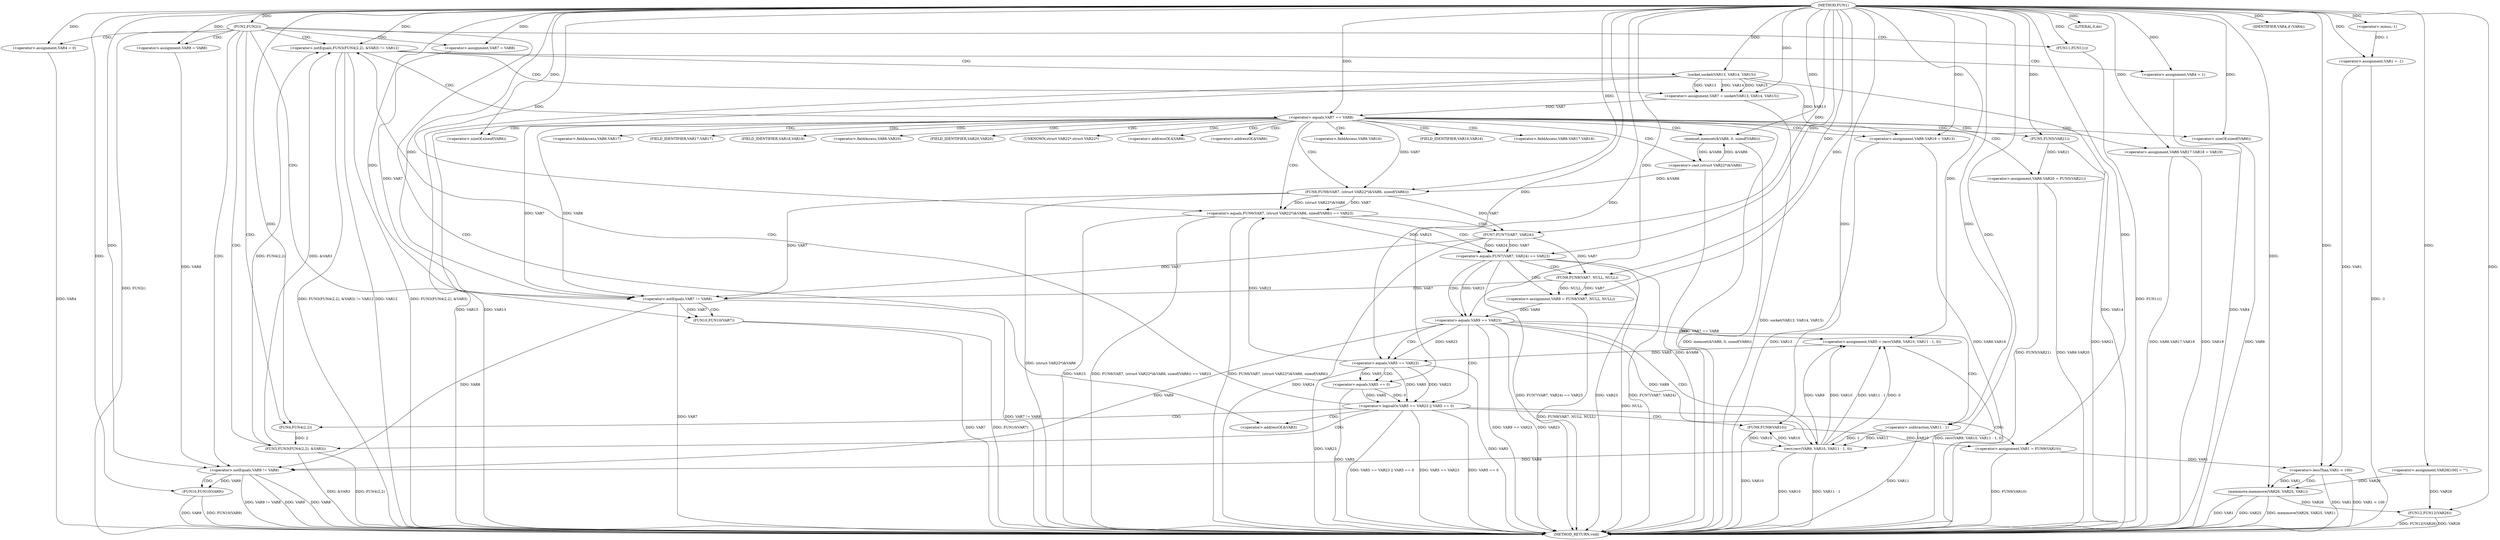 digraph FUN1 {  
"1000100" [label = "(METHOD,FUN1)" ]
"1000271" [label = "(METHOD_RETURN,void)" ]
"1000103" [label = "(<operator>.assignment,VAR1 = -1)" ]
"1000105" [label = "(<operator>.minus,-1)" ]
"1000108" [label = "(FUN2,FUN2())" ]
"1000113" [label = "(<operator>.assignment,VAR4 = 0)" ]
"1000119" [label = "(<operator>.assignment,VAR7 = VAR8)" ]
"1000123" [label = "(<operator>.assignment,VAR9 = VAR8)" ]
"1000130" [label = "(<operator>.notEquals,FUN3(FUN4(2,2), &VAR3) != VAR12)" ]
"1000131" [label = "(FUN3,FUN3(FUN4(2,2), &VAR3))" ]
"1000132" [label = "(FUN4,FUN4(2,2))" ]
"1000140" [label = "(<operator>.assignment,VAR4 = 1)" ]
"1000143" [label = "(<operator>.assignment,VAR7 = socket(VAR13, VAR14, VAR15))" ]
"1000145" [label = "(socket,socket(VAR13, VAR14, VAR15))" ]
"1000150" [label = "(<operator>.equals,VAR7 == VAR8)" ]
"1000155" [label = "(memset,memset(&VAR6, 0, sizeof(VAR6)))" ]
"1000159" [label = "(<operator>.sizeOf,sizeof(VAR6))" ]
"1000161" [label = "(<operator>.assignment,VAR6.VAR16 = VAR13)" ]
"1000166" [label = "(<operator>.assignment,VAR6.VAR17.VAR18 = VAR19)" ]
"1000173" [label = "(<operator>.assignment,VAR6.VAR20 = FUN5(VAR21))" ]
"1000177" [label = "(FUN5,FUN5(VAR21))" ]
"1000180" [label = "(<operator>.equals,FUN6(VAR7, (struct VAR22*)&VAR6, sizeof(VAR6)) == VAR23)" ]
"1000181" [label = "(FUN6,FUN6(VAR7, (struct VAR22*)&VAR6, sizeof(VAR6)))" ]
"1000183" [label = "(<operator>.cast,(struct VAR22*)&VAR6)" ]
"1000187" [label = "(<operator>.sizeOf,sizeof(VAR6))" ]
"1000193" [label = "(<operator>.equals,FUN7(VAR7, VAR24) == VAR23)" ]
"1000194" [label = "(FUN7,FUN7(VAR7, VAR24))" ]
"1000200" [label = "(<operator>.assignment,VAR9 = FUN8(VAR7, NULL, NULL))" ]
"1000202" [label = "(FUN8,FUN8(VAR7, NULL, NULL))" ]
"1000207" [label = "(<operator>.equals,VAR9 == VAR23)" ]
"1000212" [label = "(<operator>.assignment,VAR5 = recv(VAR9, VAR10, VAR11 - 1, 0))" ]
"1000214" [label = "(recv,recv(VAR9, VAR10, VAR11 - 1, 0))" ]
"1000217" [label = "(<operator>.subtraction,VAR11 - 1)" ]
"1000222" [label = "(<operator>.logicalOr,VAR5 == VAR23 || VAR5 == 0)" ]
"1000223" [label = "(<operator>.equals,VAR5 == VAR23)" ]
"1000226" [label = "(<operator>.equals,VAR5 == 0)" ]
"1000231" [label = "(<operator>.assignment,VAR1 = FUN9(VAR10))" ]
"1000233" [label = "(FUN9,FUN9(VAR10))" ]
"1000235" [label = "(LITERAL,0,do)" ]
"1000237" [label = "(<operator>.notEquals,VAR7 != VAR8)" ]
"1000241" [label = "(FUN10,FUN10(VAR7))" ]
"1000244" [label = "(<operator>.notEquals,VAR9 != VAR8)" ]
"1000248" [label = "(FUN10,FUN10(VAR9))" ]
"1000251" [label = "(IDENTIFIER,VAR4,if (VAR4))" ]
"1000253" [label = "(FUN11,FUN11())" ]
"1000257" [label = "(<operator>.assignment,VAR26[100] = \"\")" ]
"1000261" [label = "(<operator>.lessThan,VAR1 < 100)" ]
"1000265" [label = "(memmove,memmove(VAR26, VAR25, VAR1))" ]
"1000269" [label = "(FUN12,FUN12(VAR26))" ]
"1000135" [label = "(<operator>.addressOf,&VAR3)" ]
"1000156" [label = "(<operator>.addressOf,&VAR6)" ]
"1000162" [label = "(<operator>.fieldAccess,VAR6.VAR16)" ]
"1000164" [label = "(FIELD_IDENTIFIER,VAR16,VAR16)" ]
"1000167" [label = "(<operator>.fieldAccess,VAR6.VAR17.VAR18)" ]
"1000168" [label = "(<operator>.fieldAccess,VAR6.VAR17)" ]
"1000170" [label = "(FIELD_IDENTIFIER,VAR17,VAR17)" ]
"1000171" [label = "(FIELD_IDENTIFIER,VAR18,VAR18)" ]
"1000174" [label = "(<operator>.fieldAccess,VAR6.VAR20)" ]
"1000176" [label = "(FIELD_IDENTIFIER,VAR20,VAR20)" ]
"1000184" [label = "(UNKNOWN,struct VAR22*,struct VAR22*)" ]
"1000185" [label = "(<operator>.addressOf,&VAR6)" ]
  "1000130" -> "1000271"  [ label = "DDG: FUN3(FUN4(2,2), &VAR3) != VAR12"] 
  "1000183" -> "1000271"  [ label = "DDG: &VAR6"] 
  "1000231" -> "1000271"  [ label = "DDG: FUN9(VAR10)"] 
  "1000253" -> "1000271"  [ label = "DDG: FUN11()"] 
  "1000180" -> "1000271"  [ label = "DDG: FUN6(VAR7, (struct VAR22*)&VAR6, sizeof(VAR6))"] 
  "1000207" -> "1000271"  [ label = "DDG: VAR9 == VAR23"] 
  "1000193" -> "1000271"  [ label = "DDG: VAR23"] 
  "1000261" -> "1000271"  [ label = "DDG: VAR1 < 100"] 
  "1000248" -> "1000271"  [ label = "DDG: FUN10(VAR9)"] 
  "1000187" -> "1000271"  [ label = "DDG: VAR6"] 
  "1000177" -> "1000271"  [ label = "DDG: VAR21"] 
  "1000166" -> "1000271"  [ label = "DDG: VAR19"] 
  "1000223" -> "1000271"  [ label = "DDG: VAR23"] 
  "1000193" -> "1000271"  [ label = "DDG: FUN7(VAR7, VAR24)"] 
  "1000226" -> "1000271"  [ label = "DDG: VAR5"] 
  "1000222" -> "1000271"  [ label = "DDG: VAR5 == VAR23"] 
  "1000108" -> "1000271"  [ label = "DDG: FUN2()"] 
  "1000237" -> "1000271"  [ label = "DDG: VAR7 != VAR8"] 
  "1000207" -> "1000271"  [ label = "DDG: VAR23"] 
  "1000214" -> "1000271"  [ label = "DDG: VAR10"] 
  "1000103" -> "1000271"  [ label = "DDG: -1"] 
  "1000222" -> "1000271"  [ label = "DDG: VAR5 == 0"] 
  "1000214" -> "1000271"  [ label = "DDG: VAR11 - 1"] 
  "1000212" -> "1000271"  [ label = "DDG: recv(VAR9, VAR10, VAR11 - 1, 0)"] 
  "1000180" -> "1000271"  [ label = "DDG: VAR23"] 
  "1000237" -> "1000271"  [ label = "DDG: VAR7"] 
  "1000113" -> "1000271"  [ label = "DDG: VAR4"] 
  "1000131" -> "1000271"  [ label = "DDG: FUN4(2,2)"] 
  "1000140" -> "1000271"  [ label = "DDG: VAR4"] 
  "1000265" -> "1000271"  [ label = "DDG: memmove(VAR26, VAR25, VAR1)"] 
  "1000269" -> "1000271"  [ label = "DDG: FUN12(VAR26)"] 
  "1000265" -> "1000271"  [ label = "DDG: VAR1"] 
  "1000155" -> "1000271"  [ label = "DDG: memset(&VAR6, 0, sizeof(VAR6))"] 
  "1000166" -> "1000271"  [ label = "DDG: VAR6.VAR17.VAR18"] 
  "1000265" -> "1000271"  [ label = "DDG: VAR25"] 
  "1000217" -> "1000271"  [ label = "DDG: VAR11"] 
  "1000180" -> "1000271"  [ label = "DDG: FUN6(VAR7, (struct VAR22*)&VAR6, sizeof(VAR6)) == VAR23"] 
  "1000222" -> "1000271"  [ label = "DDG: VAR5 == VAR23 || VAR5 == 0"] 
  "1000145" -> "1000271"  [ label = "DDG: VAR15"] 
  "1000261" -> "1000271"  [ label = "DDG: VAR1"] 
  "1000131" -> "1000271"  [ label = "DDG: &VAR3"] 
  "1000193" -> "1000271"  [ label = "DDG: FUN7(VAR7, VAR24) == VAR23"] 
  "1000233" -> "1000271"  [ label = "DDG: VAR10"] 
  "1000241" -> "1000271"  [ label = "DDG: VAR7"] 
  "1000143" -> "1000271"  [ label = "DDG: socket(VAR13, VAR14, VAR15)"] 
  "1000173" -> "1000271"  [ label = "DDG: FUN5(VAR21)"] 
  "1000244" -> "1000271"  [ label = "DDG: VAR9 != VAR8"] 
  "1000269" -> "1000271"  [ label = "DDG: VAR26"] 
  "1000150" -> "1000271"  [ label = "DDG: VAR7 == VAR8"] 
  "1000202" -> "1000271"  [ label = "DDG: NULL"] 
  "1000244" -> "1000271"  [ label = "DDG: VAR9"] 
  "1000194" -> "1000271"  [ label = "DDG: VAR24"] 
  "1000161" -> "1000271"  [ label = "DDG: VAR6.VAR16"] 
  "1000244" -> "1000271"  [ label = "DDG: VAR8"] 
  "1000145" -> "1000271"  [ label = "DDG: VAR13"] 
  "1000241" -> "1000271"  [ label = "DDG: FUN10(VAR7)"] 
  "1000145" -> "1000271"  [ label = "DDG: VAR14"] 
  "1000181" -> "1000271"  [ label = "DDG: (struct VAR22*)&VAR6"] 
  "1000173" -> "1000271"  [ label = "DDG: VAR6.VAR20"] 
  "1000130" -> "1000271"  [ label = "DDG: VAR12"] 
  "1000248" -> "1000271"  [ label = "DDG: VAR9"] 
  "1000223" -> "1000271"  [ label = "DDG: VAR5"] 
  "1000161" -> "1000271"  [ label = "DDG: VAR13"] 
  "1000130" -> "1000271"  [ label = "DDG: FUN3(FUN4(2,2), &VAR3)"] 
  "1000200" -> "1000271"  [ label = "DDG: FUN8(VAR7, NULL, NULL)"] 
  "1000105" -> "1000103"  [ label = "DDG: 1"] 
  "1000100" -> "1000103"  [ label = "DDG: "] 
  "1000100" -> "1000105"  [ label = "DDG: "] 
  "1000100" -> "1000108"  [ label = "DDG: "] 
  "1000100" -> "1000113"  [ label = "DDG: "] 
  "1000100" -> "1000119"  [ label = "DDG: "] 
  "1000100" -> "1000123"  [ label = "DDG: "] 
  "1000131" -> "1000130"  [ label = "DDG: FUN4(2,2)"] 
  "1000131" -> "1000130"  [ label = "DDG: &VAR3"] 
  "1000132" -> "1000131"  [ label = "DDG: 2"] 
  "1000100" -> "1000132"  [ label = "DDG: "] 
  "1000100" -> "1000130"  [ label = "DDG: "] 
  "1000100" -> "1000140"  [ label = "DDG: "] 
  "1000145" -> "1000143"  [ label = "DDG: VAR13"] 
  "1000145" -> "1000143"  [ label = "DDG: VAR14"] 
  "1000145" -> "1000143"  [ label = "DDG: VAR15"] 
  "1000100" -> "1000143"  [ label = "DDG: "] 
  "1000100" -> "1000145"  [ label = "DDG: "] 
  "1000143" -> "1000150"  [ label = "DDG: VAR7"] 
  "1000100" -> "1000150"  [ label = "DDG: "] 
  "1000183" -> "1000155"  [ label = "DDG: &VAR6"] 
  "1000100" -> "1000155"  [ label = "DDG: "] 
  "1000100" -> "1000159"  [ label = "DDG: "] 
  "1000145" -> "1000161"  [ label = "DDG: VAR13"] 
  "1000100" -> "1000161"  [ label = "DDG: "] 
  "1000100" -> "1000166"  [ label = "DDG: "] 
  "1000177" -> "1000173"  [ label = "DDG: VAR21"] 
  "1000100" -> "1000177"  [ label = "DDG: "] 
  "1000181" -> "1000180"  [ label = "DDG: VAR7"] 
  "1000181" -> "1000180"  [ label = "DDG: (struct VAR22*)&VAR6"] 
  "1000150" -> "1000181"  [ label = "DDG: VAR7"] 
  "1000100" -> "1000181"  [ label = "DDG: "] 
  "1000183" -> "1000181"  [ label = "DDG: &VAR6"] 
  "1000155" -> "1000183"  [ label = "DDG: &VAR6"] 
  "1000100" -> "1000187"  [ label = "DDG: "] 
  "1000223" -> "1000180"  [ label = "DDG: VAR23"] 
  "1000100" -> "1000180"  [ label = "DDG: "] 
  "1000194" -> "1000193"  [ label = "DDG: VAR7"] 
  "1000194" -> "1000193"  [ label = "DDG: VAR24"] 
  "1000181" -> "1000194"  [ label = "DDG: VAR7"] 
  "1000100" -> "1000194"  [ label = "DDG: "] 
  "1000180" -> "1000193"  [ label = "DDG: VAR23"] 
  "1000100" -> "1000193"  [ label = "DDG: "] 
  "1000202" -> "1000200"  [ label = "DDG: VAR7"] 
  "1000202" -> "1000200"  [ label = "DDG: NULL"] 
  "1000100" -> "1000200"  [ label = "DDG: "] 
  "1000194" -> "1000202"  [ label = "DDG: VAR7"] 
  "1000100" -> "1000202"  [ label = "DDG: "] 
  "1000200" -> "1000207"  [ label = "DDG: VAR9"] 
  "1000100" -> "1000207"  [ label = "DDG: "] 
  "1000193" -> "1000207"  [ label = "DDG: VAR23"] 
  "1000214" -> "1000212"  [ label = "DDG: VAR9"] 
  "1000214" -> "1000212"  [ label = "DDG: VAR10"] 
  "1000214" -> "1000212"  [ label = "DDG: VAR11 - 1"] 
  "1000214" -> "1000212"  [ label = "DDG: 0"] 
  "1000100" -> "1000212"  [ label = "DDG: "] 
  "1000207" -> "1000214"  [ label = "DDG: VAR9"] 
  "1000100" -> "1000214"  [ label = "DDG: "] 
  "1000233" -> "1000214"  [ label = "DDG: VAR10"] 
  "1000217" -> "1000214"  [ label = "DDG: VAR11"] 
  "1000217" -> "1000214"  [ label = "DDG: 1"] 
  "1000100" -> "1000217"  [ label = "DDG: "] 
  "1000223" -> "1000222"  [ label = "DDG: VAR5"] 
  "1000223" -> "1000222"  [ label = "DDG: VAR23"] 
  "1000212" -> "1000223"  [ label = "DDG: VAR5"] 
  "1000100" -> "1000223"  [ label = "DDG: "] 
  "1000207" -> "1000223"  [ label = "DDG: VAR23"] 
  "1000226" -> "1000222"  [ label = "DDG: VAR5"] 
  "1000226" -> "1000222"  [ label = "DDG: 0"] 
  "1000223" -> "1000226"  [ label = "DDG: VAR5"] 
  "1000100" -> "1000226"  [ label = "DDG: "] 
  "1000233" -> "1000231"  [ label = "DDG: VAR10"] 
  "1000100" -> "1000231"  [ label = "DDG: "] 
  "1000214" -> "1000233"  [ label = "DDG: VAR10"] 
  "1000100" -> "1000233"  [ label = "DDG: "] 
  "1000100" -> "1000235"  [ label = "DDG: "] 
  "1000181" -> "1000237"  [ label = "DDG: VAR7"] 
  "1000150" -> "1000237"  [ label = "DDG: VAR7"] 
  "1000194" -> "1000237"  [ label = "DDG: VAR7"] 
  "1000202" -> "1000237"  [ label = "DDG: VAR7"] 
  "1000119" -> "1000237"  [ label = "DDG: VAR7"] 
  "1000100" -> "1000237"  [ label = "DDG: "] 
  "1000150" -> "1000237"  [ label = "DDG: VAR8"] 
  "1000237" -> "1000241"  [ label = "DDG: VAR7"] 
  "1000100" -> "1000241"  [ label = "DDG: "] 
  "1000207" -> "1000244"  [ label = "DDG: VAR9"] 
  "1000214" -> "1000244"  [ label = "DDG: VAR9"] 
  "1000123" -> "1000244"  [ label = "DDG: VAR9"] 
  "1000100" -> "1000244"  [ label = "DDG: "] 
  "1000237" -> "1000244"  [ label = "DDG: VAR8"] 
  "1000244" -> "1000248"  [ label = "DDG: VAR9"] 
  "1000100" -> "1000248"  [ label = "DDG: "] 
  "1000100" -> "1000251"  [ label = "DDG: "] 
  "1000100" -> "1000253"  [ label = "DDG: "] 
  "1000100" -> "1000257"  [ label = "DDG: "] 
  "1000103" -> "1000261"  [ label = "DDG: VAR1"] 
  "1000231" -> "1000261"  [ label = "DDG: VAR1"] 
  "1000100" -> "1000261"  [ label = "DDG: "] 
  "1000257" -> "1000265"  [ label = "DDG: VAR26"] 
  "1000100" -> "1000265"  [ label = "DDG: "] 
  "1000261" -> "1000265"  [ label = "DDG: VAR1"] 
  "1000257" -> "1000269"  [ label = "DDG: VAR26"] 
  "1000265" -> "1000269"  [ label = "DDG: VAR26"] 
  "1000100" -> "1000269"  [ label = "DDG: "] 
  "1000108" -> "1000244"  [ label = "CDG: "] 
  "1000108" -> "1000132"  [ label = "CDG: "] 
  "1000108" -> "1000123"  [ label = "CDG: "] 
  "1000108" -> "1000130"  [ label = "CDG: "] 
  "1000108" -> "1000119"  [ label = "CDG: "] 
  "1000108" -> "1000135"  [ label = "CDG: "] 
  "1000108" -> "1000131"  [ label = "CDG: "] 
  "1000108" -> "1000113"  [ label = "CDG: "] 
  "1000108" -> "1000237"  [ label = "CDG: "] 
  "1000108" -> "1000253"  [ label = "CDG: "] 
  "1000130" -> "1000150"  [ label = "CDG: "] 
  "1000130" -> "1000145"  [ label = "CDG: "] 
  "1000130" -> "1000143"  [ label = "CDG: "] 
  "1000130" -> "1000140"  [ label = "CDG: "] 
  "1000150" -> "1000164"  [ label = "CDG: "] 
  "1000150" -> "1000174"  [ label = "CDG: "] 
  "1000150" -> "1000156"  [ label = "CDG: "] 
  "1000150" -> "1000161"  [ label = "CDG: "] 
  "1000150" -> "1000166"  [ label = "CDG: "] 
  "1000150" -> "1000180"  [ label = "CDG: "] 
  "1000150" -> "1000183"  [ label = "CDG: "] 
  "1000150" -> "1000167"  [ label = "CDG: "] 
  "1000150" -> "1000176"  [ label = "CDG: "] 
  "1000150" -> "1000187"  [ label = "CDG: "] 
  "1000150" -> "1000185"  [ label = "CDG: "] 
  "1000150" -> "1000168"  [ label = "CDG: "] 
  "1000150" -> "1000159"  [ label = "CDG: "] 
  "1000150" -> "1000173"  [ label = "CDG: "] 
  "1000150" -> "1000155"  [ label = "CDG: "] 
  "1000150" -> "1000170"  [ label = "CDG: "] 
  "1000150" -> "1000171"  [ label = "CDG: "] 
  "1000150" -> "1000184"  [ label = "CDG: "] 
  "1000150" -> "1000177"  [ label = "CDG: "] 
  "1000150" -> "1000162"  [ label = "CDG: "] 
  "1000150" -> "1000181"  [ label = "CDG: "] 
  "1000180" -> "1000194"  [ label = "CDG: "] 
  "1000180" -> "1000193"  [ label = "CDG: "] 
  "1000193" -> "1000200"  [ label = "CDG: "] 
  "1000193" -> "1000207"  [ label = "CDG: "] 
  "1000193" -> "1000202"  [ label = "CDG: "] 
  "1000207" -> "1000222"  [ label = "CDG: "] 
  "1000207" -> "1000214"  [ label = "CDG: "] 
  "1000207" -> "1000217"  [ label = "CDG: "] 
  "1000207" -> "1000212"  [ label = "CDG: "] 
  "1000207" -> "1000223"  [ label = "CDG: "] 
  "1000222" -> "1000233"  [ label = "CDG: "] 
  "1000222" -> "1000231"  [ label = "CDG: "] 
  "1000222" -> "1000132"  [ label = "CDG: "] 
  "1000222" -> "1000130"  [ label = "CDG: "] 
  "1000222" -> "1000135"  [ label = "CDG: "] 
  "1000222" -> "1000131"  [ label = "CDG: "] 
  "1000223" -> "1000226"  [ label = "CDG: "] 
  "1000237" -> "1000241"  [ label = "CDG: "] 
  "1000244" -> "1000248"  [ label = "CDG: "] 
  "1000261" -> "1000265"  [ label = "CDG: "] 
}
